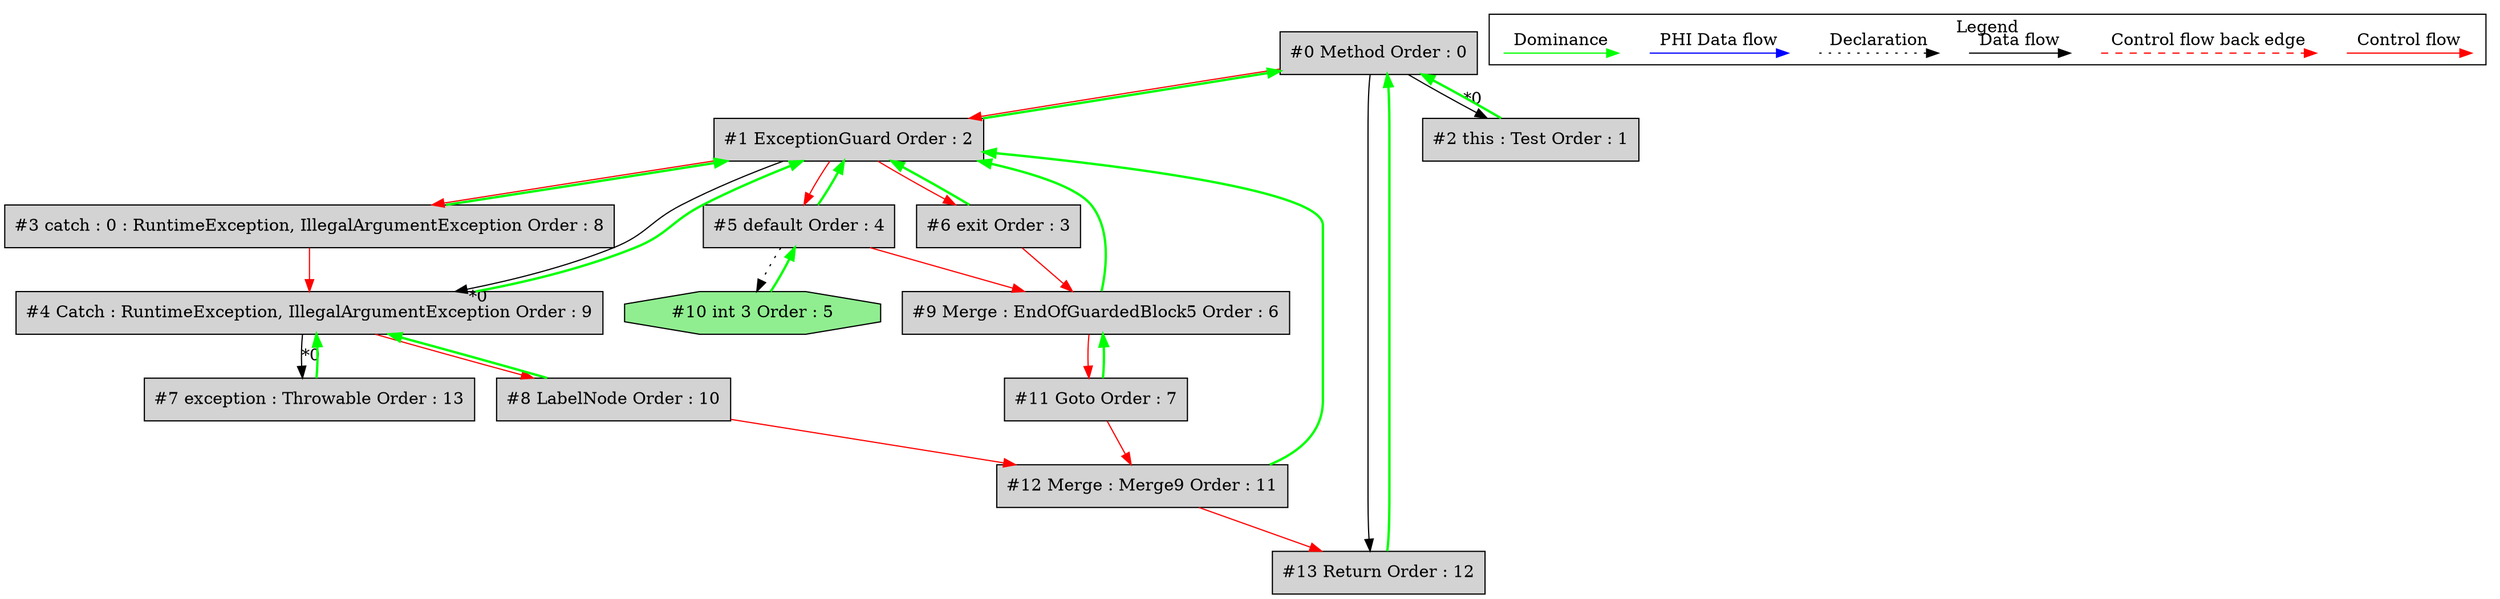digraph debugoutput {
 ordering="in";
 node0[label="#0 Method Order : 0",shape=box, fillcolor=lightgrey, style=filled];
 node1[label="#1 ExceptionGuard Order : 2",shape=box, fillcolor=lightgrey, style=filled];
 node1 -> node0[dir="forward" color="green" penwidth="2"];
 node0 -> node1[labeldistance=2, color=red, fontcolor=red];
 node2[label="#2 this : Test Order : 1",shape=box, fillcolor=lightgrey, style=filled];
 node2 -> node0[dir="forward" color="green" penwidth="2"];
 node0 -> node2[headlabel="*0", labeldistance=2];
 node3[label="#3 catch : 0 : RuntimeException, IllegalArgumentException Order : 8",shape=box, fillcolor=lightgrey, style=filled];
 node3 -> node1[dir="forward" color="green" penwidth="2"];
 node1 -> node3[labeldistance=2, color=red, fontcolor=red];
 node4[label="#4 Catch : RuntimeException, IllegalArgumentException Order : 9",shape=box, fillcolor=lightgrey, style=filled];
 node4 -> node1[dir="forward" color="green" penwidth="2"];
 node1 -> node4[headlabel="*0", labeldistance=2];
 node3 -> node4[labeldistance=2, color=red, fontcolor=red];
 node5[label="#5 default Order : 4",shape=box, fillcolor=lightgrey, style=filled];
 node5 -> node1[dir="forward" color="green" penwidth="2"];
 node1 -> node5[labeldistance=2, color=red, fontcolor=red];
 node6[label="#6 exit Order : 3",shape=box, fillcolor=lightgrey, style=filled];
 node6 -> node1[dir="forward" color="green" penwidth="2"];
 node1 -> node6[labeldistance=2, color=red, fontcolor=red];
 node7[label="#7 exception : Throwable Order : 13",shape=box, fillcolor=lightgrey, style=filled];
 node7 -> node4[dir="forward" color="green" penwidth="2"];
 node4 -> node7[headlabel="*0", labeldistance=2];
 node8[label="#8 LabelNode Order : 10",shape=box, fillcolor=lightgrey, style=filled];
 node8 -> node4[dir="forward" color="green" penwidth="2"];
 node4 -> node8[labeldistance=2, color=red, fontcolor=red];
 node9[label="#9 Merge : EndOfGuardedBlock5 Order : 6",shape=box, fillcolor=lightgrey, style=filled];
 node9 -> node1[dir="forward" color="green" penwidth="2"];
 node5 -> node9[labeldistance=2, color=red, fontcolor=red];
 node6 -> node9[labeldistance=2, color=red, fontcolor=red];
 node10[label="#10 int 3 Order : 5",shape=octagon, fillcolor=lightgreen, style=filled];
 node10 -> node5[dir="forward" color="green" penwidth="2"];
 node5 -> node10[style=dotted];
 node11[label="#11 Goto Order : 7",shape=box, fillcolor=lightgrey, style=filled];
 node11 -> node9[dir="forward" color="green" penwidth="2"];
 node9 -> node11[labeldistance=2, color=red, fontcolor=red];
 node12[label="#12 Merge : Merge9 Order : 11",shape=box, fillcolor=lightgrey, style=filled];
 node12 -> node1[dir="forward" color="green" penwidth="2"];
 node11 -> node12[labeldistance=2, color=red, fontcolor=red];
 node8 -> node12[labeldistance=2, color=red, fontcolor=red];
 node13[label="#13 Return Order : 12",shape=box, fillcolor=lightgrey, style=filled];
 node13 -> node0[dir="forward" color="green" penwidth="2"];
 node12 -> node13[labeldistance=2, color=red, fontcolor=red];
 node0 -> node13;
 subgraph cluster_000 {
  label = "Legend";
  node [shape=point]
  {
   rank=same;
   c0 [style = invis];
   c1 [style = invis];
   c2 [style = invis];
   c3 [style = invis];
   d0 [style = invis];
   d1 [style = invis];
   d2 [style = invis];
   d3 [style = invis];
   d4 [style = invis];
   d5 [style = invis];
   d6 [style = invis];
   d7 [style = invis];
  }
  c0 -> c1 [label="Control flow", style=solid, color=red]
  c2 -> c3 [label="Control flow back edge", style=dashed, color=red]
  d0 -> d1 [label="Data flow"]
  d2 -> d3 [label="Declaration", style=dotted]
  d4 -> d5 [label="PHI Data flow", color=blue]
  d6 -> d7 [label="Dominance", color=green]
 }

}
